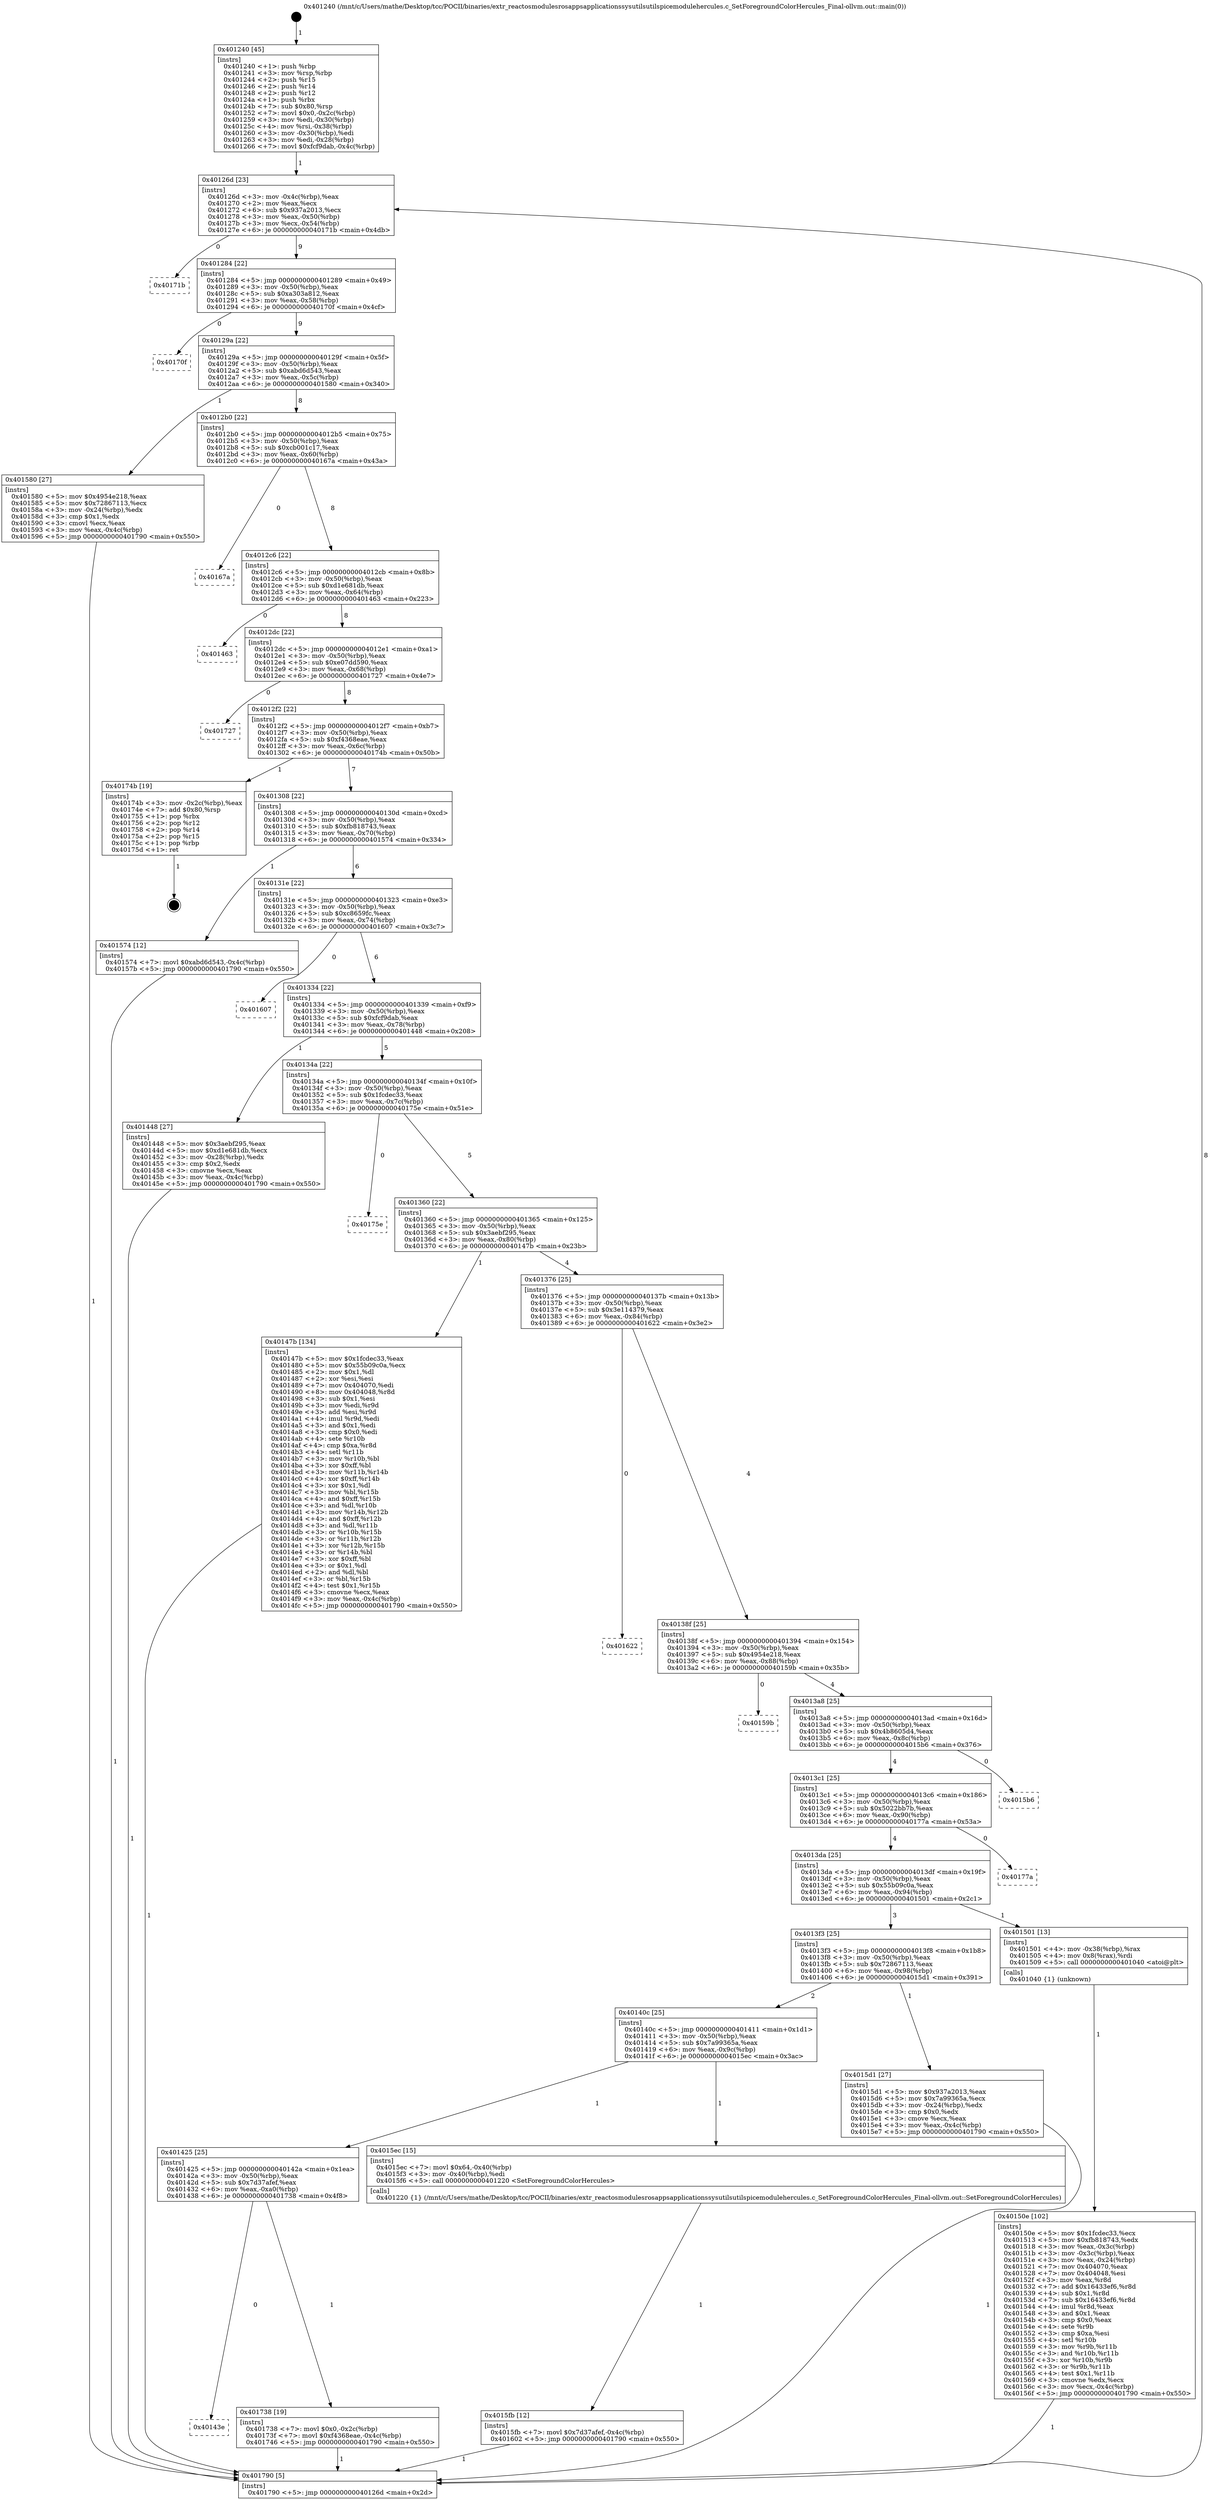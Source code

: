 digraph "0x401240" {
  label = "0x401240 (/mnt/c/Users/mathe/Desktop/tcc/POCII/binaries/extr_reactosmodulesrosappsapplicationssysutilsutilspicemodulehercules.c_SetForegroundColorHercules_Final-ollvm.out::main(0))"
  labelloc = "t"
  node[shape=record]

  Entry [label="",width=0.3,height=0.3,shape=circle,fillcolor=black,style=filled]
  "0x40126d" [label="{
     0x40126d [23]\l
     | [instrs]\l
     &nbsp;&nbsp;0x40126d \<+3\>: mov -0x4c(%rbp),%eax\l
     &nbsp;&nbsp;0x401270 \<+2\>: mov %eax,%ecx\l
     &nbsp;&nbsp;0x401272 \<+6\>: sub $0x937a2013,%ecx\l
     &nbsp;&nbsp;0x401278 \<+3\>: mov %eax,-0x50(%rbp)\l
     &nbsp;&nbsp;0x40127b \<+3\>: mov %ecx,-0x54(%rbp)\l
     &nbsp;&nbsp;0x40127e \<+6\>: je 000000000040171b \<main+0x4db\>\l
  }"]
  "0x40171b" [label="{
     0x40171b\l
  }", style=dashed]
  "0x401284" [label="{
     0x401284 [22]\l
     | [instrs]\l
     &nbsp;&nbsp;0x401284 \<+5\>: jmp 0000000000401289 \<main+0x49\>\l
     &nbsp;&nbsp;0x401289 \<+3\>: mov -0x50(%rbp),%eax\l
     &nbsp;&nbsp;0x40128c \<+5\>: sub $0xa303a812,%eax\l
     &nbsp;&nbsp;0x401291 \<+3\>: mov %eax,-0x58(%rbp)\l
     &nbsp;&nbsp;0x401294 \<+6\>: je 000000000040170f \<main+0x4cf\>\l
  }"]
  Exit [label="",width=0.3,height=0.3,shape=circle,fillcolor=black,style=filled,peripheries=2]
  "0x40170f" [label="{
     0x40170f\l
  }", style=dashed]
  "0x40129a" [label="{
     0x40129a [22]\l
     | [instrs]\l
     &nbsp;&nbsp;0x40129a \<+5\>: jmp 000000000040129f \<main+0x5f\>\l
     &nbsp;&nbsp;0x40129f \<+3\>: mov -0x50(%rbp),%eax\l
     &nbsp;&nbsp;0x4012a2 \<+5\>: sub $0xabd6d543,%eax\l
     &nbsp;&nbsp;0x4012a7 \<+3\>: mov %eax,-0x5c(%rbp)\l
     &nbsp;&nbsp;0x4012aa \<+6\>: je 0000000000401580 \<main+0x340\>\l
  }"]
  "0x40143e" [label="{
     0x40143e\l
  }", style=dashed]
  "0x401580" [label="{
     0x401580 [27]\l
     | [instrs]\l
     &nbsp;&nbsp;0x401580 \<+5\>: mov $0x4954e218,%eax\l
     &nbsp;&nbsp;0x401585 \<+5\>: mov $0x72867113,%ecx\l
     &nbsp;&nbsp;0x40158a \<+3\>: mov -0x24(%rbp),%edx\l
     &nbsp;&nbsp;0x40158d \<+3\>: cmp $0x1,%edx\l
     &nbsp;&nbsp;0x401590 \<+3\>: cmovl %ecx,%eax\l
     &nbsp;&nbsp;0x401593 \<+3\>: mov %eax,-0x4c(%rbp)\l
     &nbsp;&nbsp;0x401596 \<+5\>: jmp 0000000000401790 \<main+0x550\>\l
  }"]
  "0x4012b0" [label="{
     0x4012b0 [22]\l
     | [instrs]\l
     &nbsp;&nbsp;0x4012b0 \<+5\>: jmp 00000000004012b5 \<main+0x75\>\l
     &nbsp;&nbsp;0x4012b5 \<+3\>: mov -0x50(%rbp),%eax\l
     &nbsp;&nbsp;0x4012b8 \<+5\>: sub $0xcb001c17,%eax\l
     &nbsp;&nbsp;0x4012bd \<+3\>: mov %eax,-0x60(%rbp)\l
     &nbsp;&nbsp;0x4012c0 \<+6\>: je 000000000040167a \<main+0x43a\>\l
  }"]
  "0x401738" [label="{
     0x401738 [19]\l
     | [instrs]\l
     &nbsp;&nbsp;0x401738 \<+7\>: movl $0x0,-0x2c(%rbp)\l
     &nbsp;&nbsp;0x40173f \<+7\>: movl $0xf4368eae,-0x4c(%rbp)\l
     &nbsp;&nbsp;0x401746 \<+5\>: jmp 0000000000401790 \<main+0x550\>\l
  }"]
  "0x40167a" [label="{
     0x40167a\l
  }", style=dashed]
  "0x4012c6" [label="{
     0x4012c6 [22]\l
     | [instrs]\l
     &nbsp;&nbsp;0x4012c6 \<+5\>: jmp 00000000004012cb \<main+0x8b\>\l
     &nbsp;&nbsp;0x4012cb \<+3\>: mov -0x50(%rbp),%eax\l
     &nbsp;&nbsp;0x4012ce \<+5\>: sub $0xd1e681db,%eax\l
     &nbsp;&nbsp;0x4012d3 \<+3\>: mov %eax,-0x64(%rbp)\l
     &nbsp;&nbsp;0x4012d6 \<+6\>: je 0000000000401463 \<main+0x223\>\l
  }"]
  "0x4015fb" [label="{
     0x4015fb [12]\l
     | [instrs]\l
     &nbsp;&nbsp;0x4015fb \<+7\>: movl $0x7d37afef,-0x4c(%rbp)\l
     &nbsp;&nbsp;0x401602 \<+5\>: jmp 0000000000401790 \<main+0x550\>\l
  }"]
  "0x401463" [label="{
     0x401463\l
  }", style=dashed]
  "0x4012dc" [label="{
     0x4012dc [22]\l
     | [instrs]\l
     &nbsp;&nbsp;0x4012dc \<+5\>: jmp 00000000004012e1 \<main+0xa1\>\l
     &nbsp;&nbsp;0x4012e1 \<+3\>: mov -0x50(%rbp),%eax\l
     &nbsp;&nbsp;0x4012e4 \<+5\>: sub $0xe07dd590,%eax\l
     &nbsp;&nbsp;0x4012e9 \<+3\>: mov %eax,-0x68(%rbp)\l
     &nbsp;&nbsp;0x4012ec \<+6\>: je 0000000000401727 \<main+0x4e7\>\l
  }"]
  "0x401425" [label="{
     0x401425 [25]\l
     | [instrs]\l
     &nbsp;&nbsp;0x401425 \<+5\>: jmp 000000000040142a \<main+0x1ea\>\l
     &nbsp;&nbsp;0x40142a \<+3\>: mov -0x50(%rbp),%eax\l
     &nbsp;&nbsp;0x40142d \<+5\>: sub $0x7d37afef,%eax\l
     &nbsp;&nbsp;0x401432 \<+6\>: mov %eax,-0xa0(%rbp)\l
     &nbsp;&nbsp;0x401438 \<+6\>: je 0000000000401738 \<main+0x4f8\>\l
  }"]
  "0x401727" [label="{
     0x401727\l
  }", style=dashed]
  "0x4012f2" [label="{
     0x4012f2 [22]\l
     | [instrs]\l
     &nbsp;&nbsp;0x4012f2 \<+5\>: jmp 00000000004012f7 \<main+0xb7\>\l
     &nbsp;&nbsp;0x4012f7 \<+3\>: mov -0x50(%rbp),%eax\l
     &nbsp;&nbsp;0x4012fa \<+5\>: sub $0xf4368eae,%eax\l
     &nbsp;&nbsp;0x4012ff \<+3\>: mov %eax,-0x6c(%rbp)\l
     &nbsp;&nbsp;0x401302 \<+6\>: je 000000000040174b \<main+0x50b\>\l
  }"]
  "0x4015ec" [label="{
     0x4015ec [15]\l
     | [instrs]\l
     &nbsp;&nbsp;0x4015ec \<+7\>: movl $0x64,-0x40(%rbp)\l
     &nbsp;&nbsp;0x4015f3 \<+3\>: mov -0x40(%rbp),%edi\l
     &nbsp;&nbsp;0x4015f6 \<+5\>: call 0000000000401220 \<SetForegroundColorHercules\>\l
     | [calls]\l
     &nbsp;&nbsp;0x401220 \{1\} (/mnt/c/Users/mathe/Desktop/tcc/POCII/binaries/extr_reactosmodulesrosappsapplicationssysutilsutilspicemodulehercules.c_SetForegroundColorHercules_Final-ollvm.out::SetForegroundColorHercules)\l
  }"]
  "0x40174b" [label="{
     0x40174b [19]\l
     | [instrs]\l
     &nbsp;&nbsp;0x40174b \<+3\>: mov -0x2c(%rbp),%eax\l
     &nbsp;&nbsp;0x40174e \<+7\>: add $0x80,%rsp\l
     &nbsp;&nbsp;0x401755 \<+1\>: pop %rbx\l
     &nbsp;&nbsp;0x401756 \<+2\>: pop %r12\l
     &nbsp;&nbsp;0x401758 \<+2\>: pop %r14\l
     &nbsp;&nbsp;0x40175a \<+2\>: pop %r15\l
     &nbsp;&nbsp;0x40175c \<+1\>: pop %rbp\l
     &nbsp;&nbsp;0x40175d \<+1\>: ret\l
  }"]
  "0x401308" [label="{
     0x401308 [22]\l
     | [instrs]\l
     &nbsp;&nbsp;0x401308 \<+5\>: jmp 000000000040130d \<main+0xcd\>\l
     &nbsp;&nbsp;0x40130d \<+3\>: mov -0x50(%rbp),%eax\l
     &nbsp;&nbsp;0x401310 \<+5\>: sub $0xfb818743,%eax\l
     &nbsp;&nbsp;0x401315 \<+3\>: mov %eax,-0x70(%rbp)\l
     &nbsp;&nbsp;0x401318 \<+6\>: je 0000000000401574 \<main+0x334\>\l
  }"]
  "0x40140c" [label="{
     0x40140c [25]\l
     | [instrs]\l
     &nbsp;&nbsp;0x40140c \<+5\>: jmp 0000000000401411 \<main+0x1d1\>\l
     &nbsp;&nbsp;0x401411 \<+3\>: mov -0x50(%rbp),%eax\l
     &nbsp;&nbsp;0x401414 \<+5\>: sub $0x7a99365a,%eax\l
     &nbsp;&nbsp;0x401419 \<+6\>: mov %eax,-0x9c(%rbp)\l
     &nbsp;&nbsp;0x40141f \<+6\>: je 00000000004015ec \<main+0x3ac\>\l
  }"]
  "0x401574" [label="{
     0x401574 [12]\l
     | [instrs]\l
     &nbsp;&nbsp;0x401574 \<+7\>: movl $0xabd6d543,-0x4c(%rbp)\l
     &nbsp;&nbsp;0x40157b \<+5\>: jmp 0000000000401790 \<main+0x550\>\l
  }"]
  "0x40131e" [label="{
     0x40131e [22]\l
     | [instrs]\l
     &nbsp;&nbsp;0x40131e \<+5\>: jmp 0000000000401323 \<main+0xe3\>\l
     &nbsp;&nbsp;0x401323 \<+3\>: mov -0x50(%rbp),%eax\l
     &nbsp;&nbsp;0x401326 \<+5\>: sub $0xc8659fc,%eax\l
     &nbsp;&nbsp;0x40132b \<+3\>: mov %eax,-0x74(%rbp)\l
     &nbsp;&nbsp;0x40132e \<+6\>: je 0000000000401607 \<main+0x3c7\>\l
  }"]
  "0x4015d1" [label="{
     0x4015d1 [27]\l
     | [instrs]\l
     &nbsp;&nbsp;0x4015d1 \<+5\>: mov $0x937a2013,%eax\l
     &nbsp;&nbsp;0x4015d6 \<+5\>: mov $0x7a99365a,%ecx\l
     &nbsp;&nbsp;0x4015db \<+3\>: mov -0x24(%rbp),%edx\l
     &nbsp;&nbsp;0x4015de \<+3\>: cmp $0x0,%edx\l
     &nbsp;&nbsp;0x4015e1 \<+3\>: cmove %ecx,%eax\l
     &nbsp;&nbsp;0x4015e4 \<+3\>: mov %eax,-0x4c(%rbp)\l
     &nbsp;&nbsp;0x4015e7 \<+5\>: jmp 0000000000401790 \<main+0x550\>\l
  }"]
  "0x401607" [label="{
     0x401607\l
  }", style=dashed]
  "0x401334" [label="{
     0x401334 [22]\l
     | [instrs]\l
     &nbsp;&nbsp;0x401334 \<+5\>: jmp 0000000000401339 \<main+0xf9\>\l
     &nbsp;&nbsp;0x401339 \<+3\>: mov -0x50(%rbp),%eax\l
     &nbsp;&nbsp;0x40133c \<+5\>: sub $0xfcf9dab,%eax\l
     &nbsp;&nbsp;0x401341 \<+3\>: mov %eax,-0x78(%rbp)\l
     &nbsp;&nbsp;0x401344 \<+6\>: je 0000000000401448 \<main+0x208\>\l
  }"]
  "0x40150e" [label="{
     0x40150e [102]\l
     | [instrs]\l
     &nbsp;&nbsp;0x40150e \<+5\>: mov $0x1fcdec33,%ecx\l
     &nbsp;&nbsp;0x401513 \<+5\>: mov $0xfb818743,%edx\l
     &nbsp;&nbsp;0x401518 \<+3\>: mov %eax,-0x3c(%rbp)\l
     &nbsp;&nbsp;0x40151b \<+3\>: mov -0x3c(%rbp),%eax\l
     &nbsp;&nbsp;0x40151e \<+3\>: mov %eax,-0x24(%rbp)\l
     &nbsp;&nbsp;0x401521 \<+7\>: mov 0x404070,%eax\l
     &nbsp;&nbsp;0x401528 \<+7\>: mov 0x404048,%esi\l
     &nbsp;&nbsp;0x40152f \<+3\>: mov %eax,%r8d\l
     &nbsp;&nbsp;0x401532 \<+7\>: add $0x16433ef6,%r8d\l
     &nbsp;&nbsp;0x401539 \<+4\>: sub $0x1,%r8d\l
     &nbsp;&nbsp;0x40153d \<+7\>: sub $0x16433ef6,%r8d\l
     &nbsp;&nbsp;0x401544 \<+4\>: imul %r8d,%eax\l
     &nbsp;&nbsp;0x401548 \<+3\>: and $0x1,%eax\l
     &nbsp;&nbsp;0x40154b \<+3\>: cmp $0x0,%eax\l
     &nbsp;&nbsp;0x40154e \<+4\>: sete %r9b\l
     &nbsp;&nbsp;0x401552 \<+3\>: cmp $0xa,%esi\l
     &nbsp;&nbsp;0x401555 \<+4\>: setl %r10b\l
     &nbsp;&nbsp;0x401559 \<+3\>: mov %r9b,%r11b\l
     &nbsp;&nbsp;0x40155c \<+3\>: and %r10b,%r11b\l
     &nbsp;&nbsp;0x40155f \<+3\>: xor %r10b,%r9b\l
     &nbsp;&nbsp;0x401562 \<+3\>: or %r9b,%r11b\l
     &nbsp;&nbsp;0x401565 \<+4\>: test $0x1,%r11b\l
     &nbsp;&nbsp;0x401569 \<+3\>: cmovne %edx,%ecx\l
     &nbsp;&nbsp;0x40156c \<+3\>: mov %ecx,-0x4c(%rbp)\l
     &nbsp;&nbsp;0x40156f \<+5\>: jmp 0000000000401790 \<main+0x550\>\l
  }"]
  "0x401448" [label="{
     0x401448 [27]\l
     | [instrs]\l
     &nbsp;&nbsp;0x401448 \<+5\>: mov $0x3aebf295,%eax\l
     &nbsp;&nbsp;0x40144d \<+5\>: mov $0xd1e681db,%ecx\l
     &nbsp;&nbsp;0x401452 \<+3\>: mov -0x28(%rbp),%edx\l
     &nbsp;&nbsp;0x401455 \<+3\>: cmp $0x2,%edx\l
     &nbsp;&nbsp;0x401458 \<+3\>: cmovne %ecx,%eax\l
     &nbsp;&nbsp;0x40145b \<+3\>: mov %eax,-0x4c(%rbp)\l
     &nbsp;&nbsp;0x40145e \<+5\>: jmp 0000000000401790 \<main+0x550\>\l
  }"]
  "0x40134a" [label="{
     0x40134a [22]\l
     | [instrs]\l
     &nbsp;&nbsp;0x40134a \<+5\>: jmp 000000000040134f \<main+0x10f\>\l
     &nbsp;&nbsp;0x40134f \<+3\>: mov -0x50(%rbp),%eax\l
     &nbsp;&nbsp;0x401352 \<+5\>: sub $0x1fcdec33,%eax\l
     &nbsp;&nbsp;0x401357 \<+3\>: mov %eax,-0x7c(%rbp)\l
     &nbsp;&nbsp;0x40135a \<+6\>: je 000000000040175e \<main+0x51e\>\l
  }"]
  "0x401790" [label="{
     0x401790 [5]\l
     | [instrs]\l
     &nbsp;&nbsp;0x401790 \<+5\>: jmp 000000000040126d \<main+0x2d\>\l
  }"]
  "0x401240" [label="{
     0x401240 [45]\l
     | [instrs]\l
     &nbsp;&nbsp;0x401240 \<+1\>: push %rbp\l
     &nbsp;&nbsp;0x401241 \<+3\>: mov %rsp,%rbp\l
     &nbsp;&nbsp;0x401244 \<+2\>: push %r15\l
     &nbsp;&nbsp;0x401246 \<+2\>: push %r14\l
     &nbsp;&nbsp;0x401248 \<+2\>: push %r12\l
     &nbsp;&nbsp;0x40124a \<+1\>: push %rbx\l
     &nbsp;&nbsp;0x40124b \<+7\>: sub $0x80,%rsp\l
     &nbsp;&nbsp;0x401252 \<+7\>: movl $0x0,-0x2c(%rbp)\l
     &nbsp;&nbsp;0x401259 \<+3\>: mov %edi,-0x30(%rbp)\l
     &nbsp;&nbsp;0x40125c \<+4\>: mov %rsi,-0x38(%rbp)\l
     &nbsp;&nbsp;0x401260 \<+3\>: mov -0x30(%rbp),%edi\l
     &nbsp;&nbsp;0x401263 \<+3\>: mov %edi,-0x28(%rbp)\l
     &nbsp;&nbsp;0x401266 \<+7\>: movl $0xfcf9dab,-0x4c(%rbp)\l
  }"]
  "0x4013f3" [label="{
     0x4013f3 [25]\l
     | [instrs]\l
     &nbsp;&nbsp;0x4013f3 \<+5\>: jmp 00000000004013f8 \<main+0x1b8\>\l
     &nbsp;&nbsp;0x4013f8 \<+3\>: mov -0x50(%rbp),%eax\l
     &nbsp;&nbsp;0x4013fb \<+5\>: sub $0x72867113,%eax\l
     &nbsp;&nbsp;0x401400 \<+6\>: mov %eax,-0x98(%rbp)\l
     &nbsp;&nbsp;0x401406 \<+6\>: je 00000000004015d1 \<main+0x391\>\l
  }"]
  "0x40175e" [label="{
     0x40175e\l
  }", style=dashed]
  "0x401360" [label="{
     0x401360 [22]\l
     | [instrs]\l
     &nbsp;&nbsp;0x401360 \<+5\>: jmp 0000000000401365 \<main+0x125\>\l
     &nbsp;&nbsp;0x401365 \<+3\>: mov -0x50(%rbp),%eax\l
     &nbsp;&nbsp;0x401368 \<+5\>: sub $0x3aebf295,%eax\l
     &nbsp;&nbsp;0x40136d \<+3\>: mov %eax,-0x80(%rbp)\l
     &nbsp;&nbsp;0x401370 \<+6\>: je 000000000040147b \<main+0x23b\>\l
  }"]
  "0x401501" [label="{
     0x401501 [13]\l
     | [instrs]\l
     &nbsp;&nbsp;0x401501 \<+4\>: mov -0x38(%rbp),%rax\l
     &nbsp;&nbsp;0x401505 \<+4\>: mov 0x8(%rax),%rdi\l
     &nbsp;&nbsp;0x401509 \<+5\>: call 0000000000401040 \<atoi@plt\>\l
     | [calls]\l
     &nbsp;&nbsp;0x401040 \{1\} (unknown)\l
  }"]
  "0x40147b" [label="{
     0x40147b [134]\l
     | [instrs]\l
     &nbsp;&nbsp;0x40147b \<+5\>: mov $0x1fcdec33,%eax\l
     &nbsp;&nbsp;0x401480 \<+5\>: mov $0x55b09c0a,%ecx\l
     &nbsp;&nbsp;0x401485 \<+2\>: mov $0x1,%dl\l
     &nbsp;&nbsp;0x401487 \<+2\>: xor %esi,%esi\l
     &nbsp;&nbsp;0x401489 \<+7\>: mov 0x404070,%edi\l
     &nbsp;&nbsp;0x401490 \<+8\>: mov 0x404048,%r8d\l
     &nbsp;&nbsp;0x401498 \<+3\>: sub $0x1,%esi\l
     &nbsp;&nbsp;0x40149b \<+3\>: mov %edi,%r9d\l
     &nbsp;&nbsp;0x40149e \<+3\>: add %esi,%r9d\l
     &nbsp;&nbsp;0x4014a1 \<+4\>: imul %r9d,%edi\l
     &nbsp;&nbsp;0x4014a5 \<+3\>: and $0x1,%edi\l
     &nbsp;&nbsp;0x4014a8 \<+3\>: cmp $0x0,%edi\l
     &nbsp;&nbsp;0x4014ab \<+4\>: sete %r10b\l
     &nbsp;&nbsp;0x4014af \<+4\>: cmp $0xa,%r8d\l
     &nbsp;&nbsp;0x4014b3 \<+4\>: setl %r11b\l
     &nbsp;&nbsp;0x4014b7 \<+3\>: mov %r10b,%bl\l
     &nbsp;&nbsp;0x4014ba \<+3\>: xor $0xff,%bl\l
     &nbsp;&nbsp;0x4014bd \<+3\>: mov %r11b,%r14b\l
     &nbsp;&nbsp;0x4014c0 \<+4\>: xor $0xff,%r14b\l
     &nbsp;&nbsp;0x4014c4 \<+3\>: xor $0x1,%dl\l
     &nbsp;&nbsp;0x4014c7 \<+3\>: mov %bl,%r15b\l
     &nbsp;&nbsp;0x4014ca \<+4\>: and $0xff,%r15b\l
     &nbsp;&nbsp;0x4014ce \<+3\>: and %dl,%r10b\l
     &nbsp;&nbsp;0x4014d1 \<+3\>: mov %r14b,%r12b\l
     &nbsp;&nbsp;0x4014d4 \<+4\>: and $0xff,%r12b\l
     &nbsp;&nbsp;0x4014d8 \<+3\>: and %dl,%r11b\l
     &nbsp;&nbsp;0x4014db \<+3\>: or %r10b,%r15b\l
     &nbsp;&nbsp;0x4014de \<+3\>: or %r11b,%r12b\l
     &nbsp;&nbsp;0x4014e1 \<+3\>: xor %r12b,%r15b\l
     &nbsp;&nbsp;0x4014e4 \<+3\>: or %r14b,%bl\l
     &nbsp;&nbsp;0x4014e7 \<+3\>: xor $0xff,%bl\l
     &nbsp;&nbsp;0x4014ea \<+3\>: or $0x1,%dl\l
     &nbsp;&nbsp;0x4014ed \<+2\>: and %dl,%bl\l
     &nbsp;&nbsp;0x4014ef \<+3\>: or %bl,%r15b\l
     &nbsp;&nbsp;0x4014f2 \<+4\>: test $0x1,%r15b\l
     &nbsp;&nbsp;0x4014f6 \<+3\>: cmovne %ecx,%eax\l
     &nbsp;&nbsp;0x4014f9 \<+3\>: mov %eax,-0x4c(%rbp)\l
     &nbsp;&nbsp;0x4014fc \<+5\>: jmp 0000000000401790 \<main+0x550\>\l
  }"]
  "0x401376" [label="{
     0x401376 [25]\l
     | [instrs]\l
     &nbsp;&nbsp;0x401376 \<+5\>: jmp 000000000040137b \<main+0x13b\>\l
     &nbsp;&nbsp;0x40137b \<+3\>: mov -0x50(%rbp),%eax\l
     &nbsp;&nbsp;0x40137e \<+5\>: sub $0x3e114379,%eax\l
     &nbsp;&nbsp;0x401383 \<+6\>: mov %eax,-0x84(%rbp)\l
     &nbsp;&nbsp;0x401389 \<+6\>: je 0000000000401622 \<main+0x3e2\>\l
  }"]
  "0x4013da" [label="{
     0x4013da [25]\l
     | [instrs]\l
     &nbsp;&nbsp;0x4013da \<+5\>: jmp 00000000004013df \<main+0x19f\>\l
     &nbsp;&nbsp;0x4013df \<+3\>: mov -0x50(%rbp),%eax\l
     &nbsp;&nbsp;0x4013e2 \<+5\>: sub $0x55b09c0a,%eax\l
     &nbsp;&nbsp;0x4013e7 \<+6\>: mov %eax,-0x94(%rbp)\l
     &nbsp;&nbsp;0x4013ed \<+6\>: je 0000000000401501 \<main+0x2c1\>\l
  }"]
  "0x401622" [label="{
     0x401622\l
  }", style=dashed]
  "0x40138f" [label="{
     0x40138f [25]\l
     | [instrs]\l
     &nbsp;&nbsp;0x40138f \<+5\>: jmp 0000000000401394 \<main+0x154\>\l
     &nbsp;&nbsp;0x401394 \<+3\>: mov -0x50(%rbp),%eax\l
     &nbsp;&nbsp;0x401397 \<+5\>: sub $0x4954e218,%eax\l
     &nbsp;&nbsp;0x40139c \<+6\>: mov %eax,-0x88(%rbp)\l
     &nbsp;&nbsp;0x4013a2 \<+6\>: je 000000000040159b \<main+0x35b\>\l
  }"]
  "0x40177a" [label="{
     0x40177a\l
  }", style=dashed]
  "0x40159b" [label="{
     0x40159b\l
  }", style=dashed]
  "0x4013a8" [label="{
     0x4013a8 [25]\l
     | [instrs]\l
     &nbsp;&nbsp;0x4013a8 \<+5\>: jmp 00000000004013ad \<main+0x16d\>\l
     &nbsp;&nbsp;0x4013ad \<+3\>: mov -0x50(%rbp),%eax\l
     &nbsp;&nbsp;0x4013b0 \<+5\>: sub $0x4b8605d4,%eax\l
     &nbsp;&nbsp;0x4013b5 \<+6\>: mov %eax,-0x8c(%rbp)\l
     &nbsp;&nbsp;0x4013bb \<+6\>: je 00000000004015b6 \<main+0x376\>\l
  }"]
  "0x4013c1" [label="{
     0x4013c1 [25]\l
     | [instrs]\l
     &nbsp;&nbsp;0x4013c1 \<+5\>: jmp 00000000004013c6 \<main+0x186\>\l
     &nbsp;&nbsp;0x4013c6 \<+3\>: mov -0x50(%rbp),%eax\l
     &nbsp;&nbsp;0x4013c9 \<+5\>: sub $0x5022bb7b,%eax\l
     &nbsp;&nbsp;0x4013ce \<+6\>: mov %eax,-0x90(%rbp)\l
     &nbsp;&nbsp;0x4013d4 \<+6\>: je 000000000040177a \<main+0x53a\>\l
  }"]
  "0x4015b6" [label="{
     0x4015b6\l
  }", style=dashed]
  Entry -> "0x401240" [label=" 1"]
  "0x40126d" -> "0x40171b" [label=" 0"]
  "0x40126d" -> "0x401284" [label=" 9"]
  "0x40174b" -> Exit [label=" 1"]
  "0x401284" -> "0x40170f" [label=" 0"]
  "0x401284" -> "0x40129a" [label=" 9"]
  "0x401738" -> "0x401790" [label=" 1"]
  "0x40129a" -> "0x401580" [label=" 1"]
  "0x40129a" -> "0x4012b0" [label=" 8"]
  "0x401425" -> "0x40143e" [label=" 0"]
  "0x4012b0" -> "0x40167a" [label=" 0"]
  "0x4012b0" -> "0x4012c6" [label=" 8"]
  "0x401425" -> "0x401738" [label=" 1"]
  "0x4012c6" -> "0x401463" [label=" 0"]
  "0x4012c6" -> "0x4012dc" [label=" 8"]
  "0x4015fb" -> "0x401790" [label=" 1"]
  "0x4012dc" -> "0x401727" [label=" 0"]
  "0x4012dc" -> "0x4012f2" [label=" 8"]
  "0x4015ec" -> "0x4015fb" [label=" 1"]
  "0x4012f2" -> "0x40174b" [label=" 1"]
  "0x4012f2" -> "0x401308" [label=" 7"]
  "0x40140c" -> "0x401425" [label=" 1"]
  "0x401308" -> "0x401574" [label=" 1"]
  "0x401308" -> "0x40131e" [label=" 6"]
  "0x40140c" -> "0x4015ec" [label=" 1"]
  "0x40131e" -> "0x401607" [label=" 0"]
  "0x40131e" -> "0x401334" [label=" 6"]
  "0x4015d1" -> "0x401790" [label=" 1"]
  "0x401334" -> "0x401448" [label=" 1"]
  "0x401334" -> "0x40134a" [label=" 5"]
  "0x401448" -> "0x401790" [label=" 1"]
  "0x401240" -> "0x40126d" [label=" 1"]
  "0x401790" -> "0x40126d" [label=" 8"]
  "0x4013f3" -> "0x4015d1" [label=" 1"]
  "0x40134a" -> "0x40175e" [label=" 0"]
  "0x40134a" -> "0x401360" [label=" 5"]
  "0x4013f3" -> "0x40140c" [label=" 2"]
  "0x401360" -> "0x40147b" [label=" 1"]
  "0x401360" -> "0x401376" [label=" 4"]
  "0x40147b" -> "0x401790" [label=" 1"]
  "0x401580" -> "0x401790" [label=" 1"]
  "0x401376" -> "0x401622" [label=" 0"]
  "0x401376" -> "0x40138f" [label=" 4"]
  "0x40150e" -> "0x401790" [label=" 1"]
  "0x40138f" -> "0x40159b" [label=" 0"]
  "0x40138f" -> "0x4013a8" [label=" 4"]
  "0x401501" -> "0x40150e" [label=" 1"]
  "0x4013a8" -> "0x4015b6" [label=" 0"]
  "0x4013a8" -> "0x4013c1" [label=" 4"]
  "0x4013da" -> "0x4013f3" [label=" 3"]
  "0x4013c1" -> "0x40177a" [label=" 0"]
  "0x4013c1" -> "0x4013da" [label=" 4"]
  "0x401574" -> "0x401790" [label=" 1"]
  "0x4013da" -> "0x401501" [label=" 1"]
}
